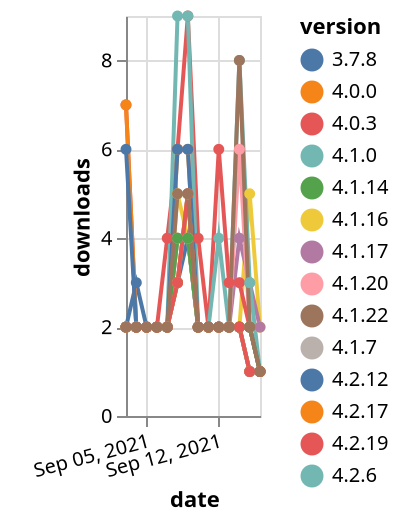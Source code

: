 {"$schema": "https://vega.github.io/schema/vega-lite/v5.json", "description": "A simple bar chart with embedded data.", "data": {"values": [{"date": "2021-09-03", "total": 983, "delta": 2, "version": "4.1.16"}, {"date": "2021-09-04", "total": 985, "delta": 2, "version": "4.1.16"}, {"date": "2021-09-05", "total": 987, "delta": 2, "version": "4.1.16"}, {"date": "2021-09-06", "total": 989, "delta": 2, "version": "4.1.16"}, {"date": "2021-09-07", "total": 991, "delta": 2, "version": "4.1.16"}, {"date": "2021-09-08", "total": 996, "delta": 5, "version": "4.1.16"}, {"date": "2021-09-09", "total": 1000, "delta": 4, "version": "4.1.16"}, {"date": "2021-09-10", "total": 1002, "delta": 2, "version": "4.1.16"}, {"date": "2021-09-11", "total": 1004, "delta": 2, "version": "4.1.16"}, {"date": "2021-09-12", "total": 1006, "delta": 2, "version": "4.1.16"}, {"date": "2021-09-13", "total": 1008, "delta": 2, "version": "4.1.16"}, {"date": "2021-09-14", "total": 1010, "delta": 2, "version": "4.1.16"}, {"date": "2021-09-15", "total": 1015, "delta": 5, "version": "4.1.16"}, {"date": "2021-09-16", "total": 1017, "delta": 2, "version": "4.1.16"}, {"date": "2021-09-03", "total": 919, "delta": 2, "version": "4.1.17"}, {"date": "2021-09-04", "total": 921, "delta": 2, "version": "4.1.17"}, {"date": "2021-09-05", "total": 923, "delta": 2, "version": "4.1.17"}, {"date": "2021-09-06", "total": 925, "delta": 2, "version": "4.1.17"}, {"date": "2021-09-07", "total": 927, "delta": 2, "version": "4.1.17"}, {"date": "2021-09-08", "total": 931, "delta": 4, "version": "4.1.17"}, {"date": "2021-09-09", "total": 935, "delta": 4, "version": "4.1.17"}, {"date": "2021-09-10", "total": 937, "delta": 2, "version": "4.1.17"}, {"date": "2021-09-11", "total": 939, "delta": 2, "version": "4.1.17"}, {"date": "2021-09-12", "total": 941, "delta": 2, "version": "4.1.17"}, {"date": "2021-09-13", "total": 943, "delta": 2, "version": "4.1.17"}, {"date": "2021-09-14", "total": 947, "delta": 4, "version": "4.1.17"}, {"date": "2021-09-15", "total": 950, "delta": 3, "version": "4.1.17"}, {"date": "2021-09-16", "total": 952, "delta": 2, "version": "4.1.17"}, {"date": "2021-09-03", "total": 1007, "delta": 2, "version": "4.1.7"}, {"date": "2021-09-04", "total": 1009, "delta": 2, "version": "4.1.7"}, {"date": "2021-09-05", "total": 1011, "delta": 2, "version": "4.1.7"}, {"date": "2021-09-06", "total": 1013, "delta": 2, "version": "4.1.7"}, {"date": "2021-09-07", "total": 1015, "delta": 2, "version": "4.1.7"}, {"date": "2021-09-08", "total": 1018, "delta": 3, "version": "4.1.7"}, {"date": "2021-09-09", "total": 1023, "delta": 5, "version": "4.1.7"}, {"date": "2021-09-10", "total": 1025, "delta": 2, "version": "4.1.7"}, {"date": "2021-09-11", "total": 1027, "delta": 2, "version": "4.1.7"}, {"date": "2021-09-12", "total": 1029, "delta": 2, "version": "4.1.7"}, {"date": "2021-09-13", "total": 1031, "delta": 2, "version": "4.1.7"}, {"date": "2021-09-14", "total": 1033, "delta": 2, "version": "4.1.7"}, {"date": "2021-09-15", "total": 1034, "delta": 1, "version": "4.1.7"}, {"date": "2021-09-16", "total": 1035, "delta": 1, "version": "4.1.7"}, {"date": "2021-09-03", "total": 1682, "delta": 2, "version": "3.7.8"}, {"date": "2021-09-04", "total": 1685, "delta": 3, "version": "3.7.8"}, {"date": "2021-09-05", "total": 1687, "delta": 2, "version": "3.7.8"}, {"date": "2021-09-06", "total": 1689, "delta": 2, "version": "3.7.8"}, {"date": "2021-09-07", "total": 1691, "delta": 2, "version": "3.7.8"}, {"date": "2021-09-08", "total": 1694, "delta": 3, "version": "3.7.8"}, {"date": "2021-09-09", "total": 1698, "delta": 4, "version": "3.7.8"}, {"date": "2021-09-10", "total": 1700, "delta": 2, "version": "3.7.8"}, {"date": "2021-09-11", "total": 1702, "delta": 2, "version": "3.7.8"}, {"date": "2021-09-12", "total": 1704, "delta": 2, "version": "3.7.8"}, {"date": "2021-09-13", "total": 1706, "delta": 2, "version": "3.7.8"}, {"date": "2021-09-14", "total": 1708, "delta": 2, "version": "3.7.8"}, {"date": "2021-09-15", "total": 1709, "delta": 1, "version": "3.7.8"}, {"date": "2021-09-16", "total": 1710, "delta": 1, "version": "3.7.8"}, {"date": "2021-09-03", "total": 906, "delta": 2, "version": "4.1.20"}, {"date": "2021-09-04", "total": 908, "delta": 2, "version": "4.1.20"}, {"date": "2021-09-05", "total": 910, "delta": 2, "version": "4.1.20"}, {"date": "2021-09-06", "total": 912, "delta": 2, "version": "4.1.20"}, {"date": "2021-09-07", "total": 914, "delta": 2, "version": "4.1.20"}, {"date": "2021-09-08", "total": 918, "delta": 4, "version": "4.1.20"}, {"date": "2021-09-09", "total": 922, "delta": 4, "version": "4.1.20"}, {"date": "2021-09-10", "total": 924, "delta": 2, "version": "4.1.20"}, {"date": "2021-09-11", "total": 926, "delta": 2, "version": "4.1.20"}, {"date": "2021-09-12", "total": 928, "delta": 2, "version": "4.1.20"}, {"date": "2021-09-13", "total": 930, "delta": 2, "version": "4.1.20"}, {"date": "2021-09-14", "total": 936, "delta": 6, "version": "4.1.20"}, {"date": "2021-09-15", "total": 938, "delta": 2, "version": "4.1.20"}, {"date": "2021-09-16", "total": 939, "delta": 1, "version": "4.1.20"}, {"date": "2021-09-03", "total": 277, "delta": 7, "version": "4.2.19"}, {"date": "2021-09-04", "total": 279, "delta": 2, "version": "4.2.19"}, {"date": "2021-09-05", "total": 281, "delta": 2, "version": "4.2.19"}, {"date": "2021-09-06", "total": 283, "delta": 2, "version": "4.2.19"}, {"date": "2021-09-07", "total": 287, "delta": 4, "version": "4.2.19"}, {"date": "2021-09-08", "total": 293, "delta": 6, "version": "4.2.19"}, {"date": "2021-09-09", "total": 302, "delta": 9, "version": "4.2.19"}, {"date": "2021-09-10", "total": 306, "delta": 4, "version": "4.2.19"}, {"date": "2021-09-11", "total": 308, "delta": 2, "version": "4.2.19"}, {"date": "2021-09-12", "total": 314, "delta": 6, "version": "4.2.19"}, {"date": "2021-09-13", "total": 317, "delta": 3, "version": "4.2.19"}, {"date": "2021-09-14", "total": 320, "delta": 3, "version": "4.2.19"}, {"date": "2021-09-15", "total": 322, "delta": 2, "version": "4.2.19"}, {"date": "2021-09-16", "total": 323, "delta": 1, "version": "4.2.19"}, {"date": "2021-09-03", "total": 423, "delta": 7, "version": "4.2.17"}, {"date": "2021-09-04", "total": 425, "delta": 2, "version": "4.2.17"}, {"date": "2021-09-05", "total": 427, "delta": 2, "version": "4.2.17"}, {"date": "2021-09-06", "total": 429, "delta": 2, "version": "4.2.17"}, {"date": "2021-09-07", "total": 431, "delta": 2, "version": "4.2.17"}, {"date": "2021-09-08", "total": 437, "delta": 6, "version": "4.2.17"}, {"date": "2021-09-09", "total": 443, "delta": 6, "version": "4.2.17"}, {"date": "2021-09-10", "total": 445, "delta": 2, "version": "4.2.17"}, {"date": "2021-09-11", "total": 447, "delta": 2, "version": "4.2.17"}, {"date": "2021-09-12", "total": 449, "delta": 2, "version": "4.2.17"}, {"date": "2021-09-13", "total": 451, "delta": 2, "version": "4.2.17"}, {"date": "2021-09-14", "total": 453, "delta": 2, "version": "4.2.17"}, {"date": "2021-09-15", "total": 455, "delta": 2, "version": "4.2.17"}, {"date": "2021-09-16", "total": 456, "delta": 1, "version": "4.2.17"}, {"date": "2021-09-03", "total": 1407, "delta": 2, "version": "4.2.6"}, {"date": "2021-09-04", "total": 1409, "delta": 2, "version": "4.2.6"}, {"date": "2021-09-05", "total": 1411, "delta": 2, "version": "4.2.6"}, {"date": "2021-09-06", "total": 1413, "delta": 2, "version": "4.2.6"}, {"date": "2021-09-07", "total": 1415, "delta": 2, "version": "4.2.6"}, {"date": "2021-09-08", "total": 1424, "delta": 9, "version": "4.2.6"}, {"date": "2021-09-09", "total": 1433, "delta": 9, "version": "4.2.6"}, {"date": "2021-09-10", "total": 1435, "delta": 2, "version": "4.2.6"}, {"date": "2021-09-11", "total": 1437, "delta": 2, "version": "4.2.6"}, {"date": "2021-09-12", "total": 1441, "delta": 4, "version": "4.2.6"}, {"date": "2021-09-13", "total": 1443, "delta": 2, "version": "4.2.6"}, {"date": "2021-09-14", "total": 1451, "delta": 8, "version": "4.2.6"}, {"date": "2021-09-15", "total": 1454, "delta": 3, "version": "4.2.6"}, {"date": "2021-09-16", "total": 1455, "delta": 1, "version": "4.2.6"}, {"date": "2021-09-03", "total": 1049, "delta": 2, "version": "4.1.0"}, {"date": "2021-09-04", "total": 1051, "delta": 2, "version": "4.1.0"}, {"date": "2021-09-05", "total": 1053, "delta": 2, "version": "4.1.0"}, {"date": "2021-09-06", "total": 1055, "delta": 2, "version": "4.1.0"}, {"date": "2021-09-07", "total": 1057, "delta": 2, "version": "4.1.0"}, {"date": "2021-09-08", "total": 1060, "delta": 3, "version": "4.1.0"}, {"date": "2021-09-09", "total": 1065, "delta": 5, "version": "4.1.0"}, {"date": "2021-09-10", "total": 1067, "delta": 2, "version": "4.1.0"}, {"date": "2021-09-11", "total": 1069, "delta": 2, "version": "4.1.0"}, {"date": "2021-09-12", "total": 1071, "delta": 2, "version": "4.1.0"}, {"date": "2021-09-13", "total": 1073, "delta": 2, "version": "4.1.0"}, {"date": "2021-09-14", "total": 1075, "delta": 2, "version": "4.1.0"}, {"date": "2021-09-15", "total": 1076, "delta": 1, "version": "4.1.0"}, {"date": "2021-09-16", "total": 1077, "delta": 1, "version": "4.1.0"}, {"date": "2021-09-03", "total": 484, "delta": 6, "version": "4.2.12"}, {"date": "2021-09-04", "total": 486, "delta": 2, "version": "4.2.12"}, {"date": "2021-09-05", "total": 488, "delta": 2, "version": "4.2.12"}, {"date": "2021-09-06", "total": 490, "delta": 2, "version": "4.2.12"}, {"date": "2021-09-07", "total": 492, "delta": 2, "version": "4.2.12"}, {"date": "2021-09-08", "total": 498, "delta": 6, "version": "4.2.12"}, {"date": "2021-09-09", "total": 504, "delta": 6, "version": "4.2.12"}, {"date": "2021-09-10", "total": 506, "delta": 2, "version": "4.2.12"}, {"date": "2021-09-11", "total": 508, "delta": 2, "version": "4.2.12"}, {"date": "2021-09-12", "total": 510, "delta": 2, "version": "4.2.12"}, {"date": "2021-09-13", "total": 512, "delta": 2, "version": "4.2.12"}, {"date": "2021-09-14", "total": 514, "delta": 2, "version": "4.2.12"}, {"date": "2021-09-15", "total": 516, "delta": 2, "version": "4.2.12"}, {"date": "2021-09-16", "total": 517, "delta": 1, "version": "4.2.12"}, {"date": "2021-09-03", "total": 1007, "delta": 2, "version": "4.1.14"}, {"date": "2021-09-04", "total": 1009, "delta": 2, "version": "4.1.14"}, {"date": "2021-09-05", "total": 1011, "delta": 2, "version": "4.1.14"}, {"date": "2021-09-06", "total": 1013, "delta": 2, "version": "4.1.14"}, {"date": "2021-09-07", "total": 1015, "delta": 2, "version": "4.1.14"}, {"date": "2021-09-08", "total": 1019, "delta": 4, "version": "4.1.14"}, {"date": "2021-09-09", "total": 1023, "delta": 4, "version": "4.1.14"}, {"date": "2021-09-10", "total": 1025, "delta": 2, "version": "4.1.14"}, {"date": "2021-09-11", "total": 1027, "delta": 2, "version": "4.1.14"}, {"date": "2021-09-12", "total": 1029, "delta": 2, "version": "4.1.14"}, {"date": "2021-09-13", "total": 1031, "delta": 2, "version": "4.1.14"}, {"date": "2021-09-14", "total": 1033, "delta": 2, "version": "4.1.14"}, {"date": "2021-09-15", "total": 1035, "delta": 2, "version": "4.1.14"}, {"date": "2021-09-16", "total": 1036, "delta": 1, "version": "4.1.14"}, {"date": "2021-09-03", "total": 1127, "delta": 2, "version": "4.0.0"}, {"date": "2021-09-04", "total": 1129, "delta": 2, "version": "4.0.0"}, {"date": "2021-09-05", "total": 1131, "delta": 2, "version": "4.0.0"}, {"date": "2021-09-06", "total": 1133, "delta": 2, "version": "4.0.0"}, {"date": "2021-09-07", "total": 1135, "delta": 2, "version": "4.0.0"}, {"date": "2021-09-08", "total": 1138, "delta": 3, "version": "4.0.0"}, {"date": "2021-09-09", "total": 1143, "delta": 5, "version": "4.0.0"}, {"date": "2021-09-10", "total": 1145, "delta": 2, "version": "4.0.0"}, {"date": "2021-09-11", "total": 1147, "delta": 2, "version": "4.0.0"}, {"date": "2021-09-12", "total": 1149, "delta": 2, "version": "4.0.0"}, {"date": "2021-09-13", "total": 1151, "delta": 2, "version": "4.0.0"}, {"date": "2021-09-14", "total": 1153, "delta": 2, "version": "4.0.0"}, {"date": "2021-09-15", "total": 1154, "delta": 1, "version": "4.0.0"}, {"date": "2021-09-16", "total": 1155, "delta": 1, "version": "4.0.0"}, {"date": "2021-09-03", "total": 1173, "delta": 2, "version": "4.0.3"}, {"date": "2021-09-04", "total": 1175, "delta": 2, "version": "4.0.3"}, {"date": "2021-09-05", "total": 1177, "delta": 2, "version": "4.0.3"}, {"date": "2021-09-06", "total": 1179, "delta": 2, "version": "4.0.3"}, {"date": "2021-09-07", "total": 1181, "delta": 2, "version": "4.0.3"}, {"date": "2021-09-08", "total": 1184, "delta": 3, "version": "4.0.3"}, {"date": "2021-09-09", "total": 1189, "delta": 5, "version": "4.0.3"}, {"date": "2021-09-10", "total": 1191, "delta": 2, "version": "4.0.3"}, {"date": "2021-09-11", "total": 1193, "delta": 2, "version": "4.0.3"}, {"date": "2021-09-12", "total": 1195, "delta": 2, "version": "4.0.3"}, {"date": "2021-09-13", "total": 1197, "delta": 2, "version": "4.0.3"}, {"date": "2021-09-14", "total": 1199, "delta": 2, "version": "4.0.3"}, {"date": "2021-09-15", "total": 1200, "delta": 1, "version": "4.0.3"}, {"date": "2021-09-16", "total": 1201, "delta": 1, "version": "4.0.3"}, {"date": "2021-09-03", "total": 1043, "delta": 2, "version": "4.1.22"}, {"date": "2021-09-04", "total": 1045, "delta": 2, "version": "4.1.22"}, {"date": "2021-09-05", "total": 1047, "delta": 2, "version": "4.1.22"}, {"date": "2021-09-06", "total": 1049, "delta": 2, "version": "4.1.22"}, {"date": "2021-09-07", "total": 1051, "delta": 2, "version": "4.1.22"}, {"date": "2021-09-08", "total": 1056, "delta": 5, "version": "4.1.22"}, {"date": "2021-09-09", "total": 1061, "delta": 5, "version": "4.1.22"}, {"date": "2021-09-10", "total": 1063, "delta": 2, "version": "4.1.22"}, {"date": "2021-09-11", "total": 1065, "delta": 2, "version": "4.1.22"}, {"date": "2021-09-12", "total": 1067, "delta": 2, "version": "4.1.22"}, {"date": "2021-09-13", "total": 1069, "delta": 2, "version": "4.1.22"}, {"date": "2021-09-14", "total": 1077, "delta": 8, "version": "4.1.22"}, {"date": "2021-09-15", "total": 1079, "delta": 2, "version": "4.1.22"}, {"date": "2021-09-16", "total": 1080, "delta": 1, "version": "4.1.22"}]}, "width": "container", "mark": {"type": "line", "point": {"filled": true}}, "encoding": {"x": {"field": "date", "type": "temporal", "timeUnit": "yearmonthdate", "title": "date", "axis": {"labelAngle": -15}}, "y": {"field": "delta", "type": "quantitative", "title": "downloads"}, "color": {"field": "version", "type": "nominal"}, "tooltip": {"field": "delta"}}}